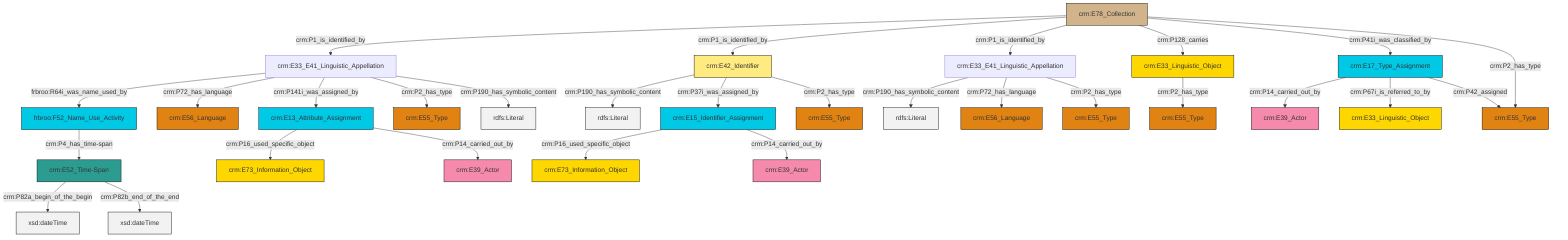 graph TD
classDef Literal fill:#f2f2f2,stroke:#000000;
classDef CRM_Entity fill:#FFFFFF,stroke:#000000;
classDef Temporal_Entity fill:#00C9E6, stroke:#000000;
classDef Type fill:#E18312, stroke:#000000;
classDef Time-Span fill:#2C9C91, stroke:#000000;
classDef Appellation fill:#FFEB7F, stroke:#000000;
classDef Place fill:#008836, stroke:#000000;
classDef Persistent_Item fill:#B266B2, stroke:#000000;
classDef Conceptual_Object fill:#FFD700, stroke:#000000;
classDef Physical_Thing fill:#D2B48C, stroke:#000000;
classDef Actor fill:#f58aad, stroke:#000000;
classDef PC_Classes fill:#4ce600, stroke:#000000;
classDef Multi fill:#cccccc,stroke:#000000;

0["crm:E13_Attribute_Assignment"]:::Temporal_Entity -->|crm:P16_used_specific_object| 2["crm:E73_Information_Object"]:::Conceptual_Object
5["crm:E33_E41_Linguistic_Appellation"]:::Default -->|crm:P190_has_symbolic_content| 6[rdfs:Literal]:::Literal
7["crm:E52_Time-Span"]:::Time-Span -->|crm:P82a_begin_of_the_begin| 8[xsd:dateTime]:::Literal
9["crm:E17_Type_Assignment"]:::Temporal_Entity -->|crm:P14_carried_out_by| 10["crm:E39_Actor"]:::Actor
13["crm:E33_E41_Linguistic_Appellation"]:::Default -->|frbroo:R64i_was_name_used_by| 14["frbroo:F52_Name_Use_Activity"]:::Temporal_Entity
17["crm:E42_Identifier"]:::Appellation -->|crm:P190_has_symbolic_content| 18[rdfs:Literal]:::Literal
7["crm:E52_Time-Span"]:::Time-Span -->|crm:P82b_end_of_the_end| 23[xsd:dateTime]:::Literal
13["crm:E33_E41_Linguistic_Appellation"]:::Default -->|crm:P72_has_language| 24["crm:E56_Language"]:::Type
11["crm:E78_Collection"]:::Physical_Thing -->|crm:P1_is_identified_by| 13["crm:E33_E41_Linguistic_Appellation"]:::Default
11["crm:E78_Collection"]:::Physical_Thing -->|crm:P1_is_identified_by| 17["crm:E42_Identifier"]:::Appellation
28["crm:E33_Linguistic_Object"]:::Conceptual_Object -->|crm:P2_has_type| 21["crm:E55_Type"]:::Type
11["crm:E78_Collection"]:::Physical_Thing -->|crm:P1_is_identified_by| 5["crm:E33_E41_Linguistic_Appellation"]:::Default
13["crm:E33_E41_Linguistic_Appellation"]:::Default -->|crm:P141i_was_assigned_by| 0["crm:E13_Attribute_Assignment"]:::Temporal_Entity
17["crm:E42_Identifier"]:::Appellation -->|crm:P37i_was_assigned_by| 15["crm:E15_Identifier_Assignment"]:::Temporal_Entity
11["crm:E78_Collection"]:::Physical_Thing -->|crm:P128_carries| 28["crm:E33_Linguistic_Object"]:::Conceptual_Object
15["crm:E15_Identifier_Assignment"]:::Temporal_Entity -->|crm:P16_used_specific_object| 34["crm:E73_Information_Object"]:::Conceptual_Object
9["crm:E17_Type_Assignment"]:::Temporal_Entity -->|crm:P67i_is_referred_to_by| 25["crm:E33_Linguistic_Object"]:::Conceptual_Object
15["crm:E15_Identifier_Assignment"]:::Temporal_Entity -->|crm:P14_carried_out_by| 19["crm:E39_Actor"]:::Actor
0["crm:E13_Attribute_Assignment"]:::Temporal_Entity -->|crm:P14_carried_out_by| 45["crm:E39_Actor"]:::Actor
5["crm:E33_E41_Linguistic_Appellation"]:::Default -->|crm:P72_has_language| 40["crm:E56_Language"]:::Type
9["crm:E17_Type_Assignment"]:::Temporal_Entity -->|crm:P42_assigned| 42["crm:E55_Type"]:::Type
17["crm:E42_Identifier"]:::Appellation -->|crm:P2_has_type| 29["crm:E55_Type"]:::Type
5["crm:E33_E41_Linguistic_Appellation"]:::Default -->|crm:P2_has_type| 3["crm:E55_Type"]:::Type
11["crm:E78_Collection"]:::Physical_Thing -->|crm:P41i_was_classified_by| 9["crm:E17_Type_Assignment"]:::Temporal_Entity
14["frbroo:F52_Name_Use_Activity"]:::Temporal_Entity -->|crm:P4_has_time-span| 7["crm:E52_Time-Span"]:::Time-Span
13["crm:E33_E41_Linguistic_Appellation"]:::Default -->|crm:P2_has_type| 35["crm:E55_Type"]:::Type
13["crm:E33_E41_Linguistic_Appellation"]:::Default -->|crm:P190_has_symbolic_content| 51[rdfs:Literal]:::Literal
11["crm:E78_Collection"]:::Physical_Thing -->|crm:P2_has_type| 42["crm:E55_Type"]:::Type